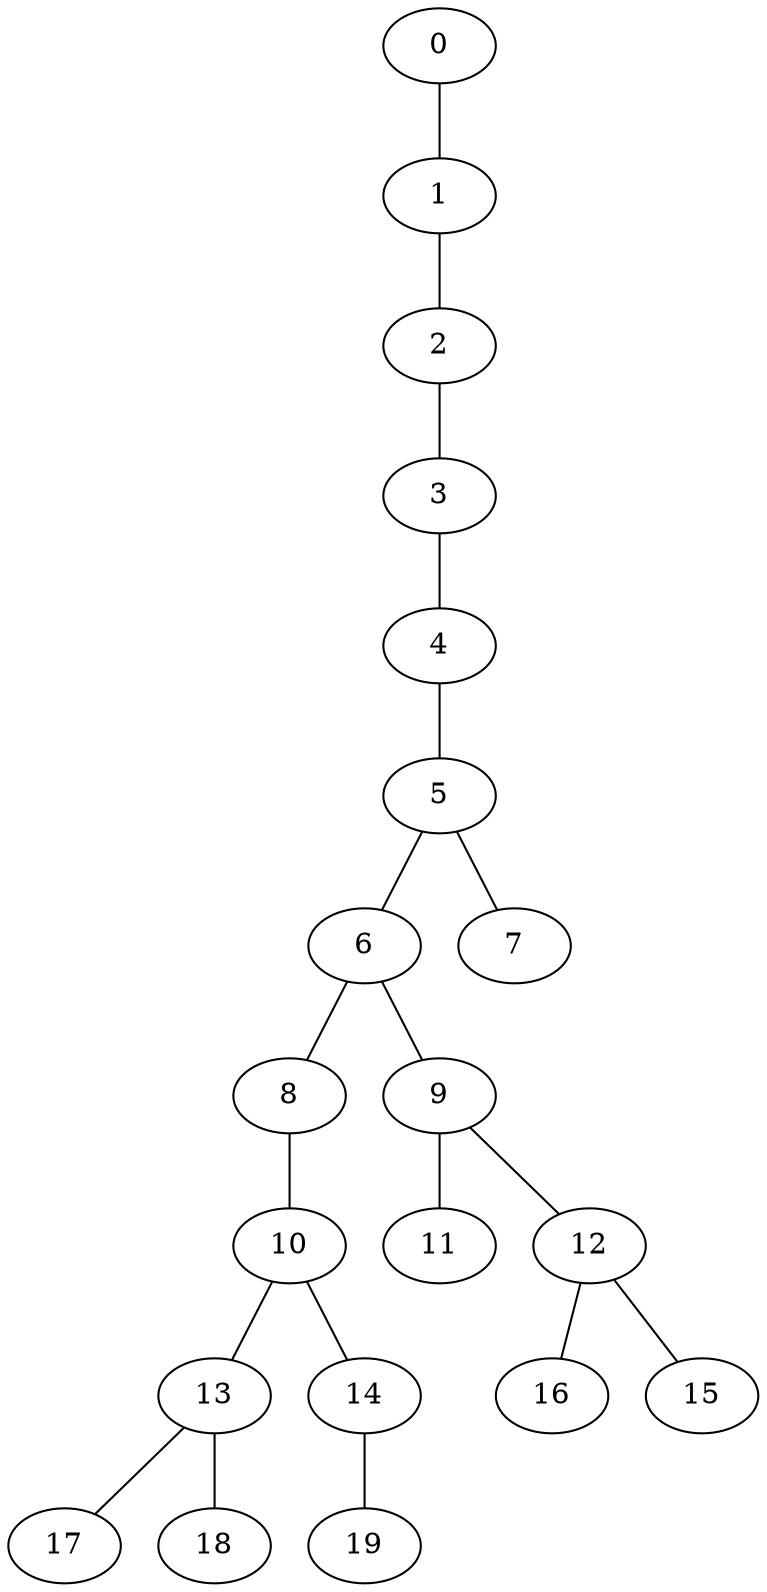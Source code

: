 
graph graphname {
    0 -- 1
1 -- 2
2 -- 3
3 -- 4
4 -- 5
5 -- 6
5 -- 7
6 -- 8
6 -- 9
8 -- 10
9 -- 11
9 -- 12
10 -- 13
10 -- 14
12 -- 16
12 -- 15
13 -- 17
13 -- 18
14 -- 19

}
